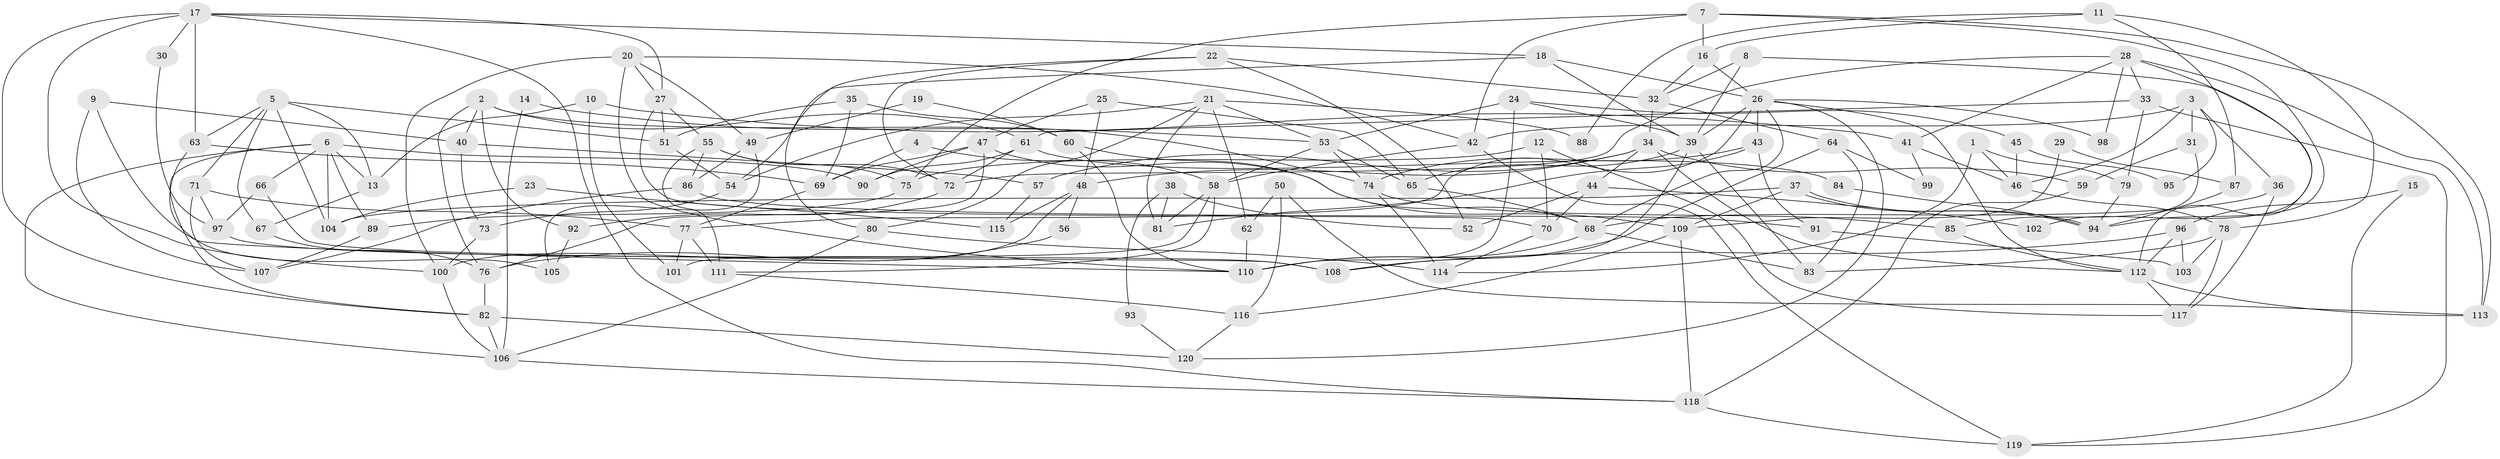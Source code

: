 // coarse degree distribution, {3: 0.2261904761904762, 8: 0.07142857142857142, 5: 0.15476190476190477, 2: 0.09523809523809523, 7: 0.11904761904761904, 9: 0.03571428571428571, 4: 0.21428571428571427, 6: 0.07142857142857142, 11: 0.011904761904761904}
// Generated by graph-tools (version 1.1) at 2025/52/02/27/25 19:52:06]
// undirected, 120 vertices, 240 edges
graph export_dot {
graph [start="1"]
  node [color=gray90,style=filled];
  1;
  2;
  3;
  4;
  5;
  6;
  7;
  8;
  9;
  10;
  11;
  12;
  13;
  14;
  15;
  16;
  17;
  18;
  19;
  20;
  21;
  22;
  23;
  24;
  25;
  26;
  27;
  28;
  29;
  30;
  31;
  32;
  33;
  34;
  35;
  36;
  37;
  38;
  39;
  40;
  41;
  42;
  43;
  44;
  45;
  46;
  47;
  48;
  49;
  50;
  51;
  52;
  53;
  54;
  55;
  56;
  57;
  58;
  59;
  60;
  61;
  62;
  63;
  64;
  65;
  66;
  67;
  68;
  69;
  70;
  71;
  72;
  73;
  74;
  75;
  76;
  77;
  78;
  79;
  80;
  81;
  82;
  83;
  84;
  85;
  86;
  87;
  88;
  89;
  90;
  91;
  92;
  93;
  94;
  95;
  96;
  97;
  98;
  99;
  100;
  101;
  102;
  103;
  104;
  105;
  106;
  107;
  108;
  109;
  110;
  111;
  112;
  113;
  114;
  115;
  116;
  117;
  118;
  119;
  120;
  1 -- 114;
  1 -- 79;
  1 -- 46;
  2 -- 76;
  2 -- 74;
  2 -- 40;
  2 -- 61;
  2 -- 92;
  3 -- 36;
  3 -- 42;
  3 -- 31;
  3 -- 46;
  3 -- 95;
  4 -- 69;
  4 -- 58;
  5 -- 51;
  5 -- 13;
  5 -- 63;
  5 -- 67;
  5 -- 71;
  5 -- 104;
  6 -- 90;
  6 -- 82;
  6 -- 13;
  6 -- 66;
  6 -- 89;
  6 -- 104;
  6 -- 106;
  7 -- 75;
  7 -- 42;
  7 -- 16;
  7 -- 94;
  7 -- 113;
  8 -- 112;
  8 -- 39;
  8 -- 32;
  9 -- 40;
  9 -- 107;
  9 -- 110;
  10 -- 41;
  10 -- 101;
  10 -- 13;
  11 -- 16;
  11 -- 78;
  11 -- 87;
  11 -- 88;
  12 -- 117;
  12 -- 70;
  12 -- 75;
  13 -- 67;
  14 -- 106;
  14 -- 53;
  15 -- 119;
  15 -- 96;
  16 -- 26;
  16 -- 32;
  17 -- 82;
  17 -- 18;
  17 -- 27;
  17 -- 30;
  17 -- 63;
  17 -- 100;
  17 -- 118;
  18 -- 39;
  18 -- 26;
  18 -- 54;
  19 -- 49;
  19 -- 60;
  20 -- 110;
  20 -- 100;
  20 -- 27;
  20 -- 42;
  20 -- 49;
  21 -- 54;
  21 -- 53;
  21 -- 62;
  21 -- 80;
  21 -- 81;
  21 -- 88;
  22 -- 80;
  22 -- 32;
  22 -- 52;
  22 -- 72;
  23 -- 104;
  23 -- 115;
  24 -- 39;
  24 -- 53;
  24 -- 45;
  24 -- 110;
  25 -- 65;
  25 -- 48;
  25 -- 47;
  26 -- 77;
  26 -- 68;
  26 -- 39;
  26 -- 43;
  26 -- 98;
  26 -- 112;
  26 -- 120;
  27 -- 51;
  27 -- 55;
  27 -- 70;
  28 -- 113;
  28 -- 72;
  28 -- 33;
  28 -- 41;
  28 -- 98;
  28 -- 102;
  29 -- 87;
  29 -- 109;
  30 -- 97;
  31 -- 85;
  31 -- 59;
  32 -- 34;
  32 -- 64;
  33 -- 61;
  33 -- 79;
  33 -- 119;
  34 -- 59;
  34 -- 44;
  34 -- 48;
  34 -- 57;
  34 -- 112;
  35 -- 60;
  35 -- 69;
  35 -- 51;
  36 -- 68;
  36 -- 117;
  37 -- 94;
  37 -- 94;
  37 -- 104;
  37 -- 109;
  38 -- 52;
  38 -- 81;
  38 -- 93;
  39 -- 108;
  39 -- 65;
  39 -- 83;
  40 -- 73;
  40 -- 57;
  41 -- 46;
  41 -- 99;
  42 -- 119;
  42 -- 58;
  43 -- 81;
  43 -- 74;
  43 -- 91;
  44 -- 70;
  44 -- 52;
  44 -- 102;
  45 -- 46;
  45 -- 95;
  46 -- 78;
  47 -- 109;
  47 -- 69;
  47 -- 76;
  47 -- 90;
  48 -- 100;
  48 -- 56;
  48 -- 115;
  49 -- 105;
  49 -- 86;
  50 -- 113;
  50 -- 62;
  50 -- 116;
  51 -- 54;
  53 -- 58;
  53 -- 65;
  53 -- 74;
  54 -- 73;
  55 -- 111;
  55 -- 72;
  55 -- 75;
  55 -- 86;
  56 -- 76;
  57 -- 115;
  58 -- 111;
  58 -- 81;
  58 -- 101;
  59 -- 118;
  60 -- 110;
  60 -- 68;
  61 -- 72;
  61 -- 84;
  61 -- 90;
  62 -- 110;
  63 -- 69;
  63 -- 105;
  64 -- 110;
  64 -- 83;
  64 -- 99;
  65 -- 68;
  66 -- 97;
  66 -- 108;
  67 -- 76;
  68 -- 83;
  68 -- 110;
  69 -- 77;
  70 -- 114;
  71 -- 107;
  71 -- 77;
  71 -- 97;
  72 -- 92;
  73 -- 100;
  74 -- 85;
  74 -- 114;
  75 -- 89;
  76 -- 82;
  77 -- 101;
  77 -- 111;
  78 -- 83;
  78 -- 103;
  78 -- 117;
  79 -- 94;
  80 -- 106;
  80 -- 114;
  82 -- 120;
  82 -- 106;
  84 -- 94;
  85 -- 112;
  86 -- 91;
  86 -- 107;
  87 -- 94;
  89 -- 107;
  91 -- 103;
  92 -- 105;
  93 -- 120;
  96 -- 112;
  96 -- 103;
  96 -- 108;
  97 -- 108;
  100 -- 106;
  106 -- 118;
  109 -- 118;
  109 -- 116;
  111 -- 116;
  112 -- 113;
  112 -- 117;
  116 -- 120;
  118 -- 119;
}
